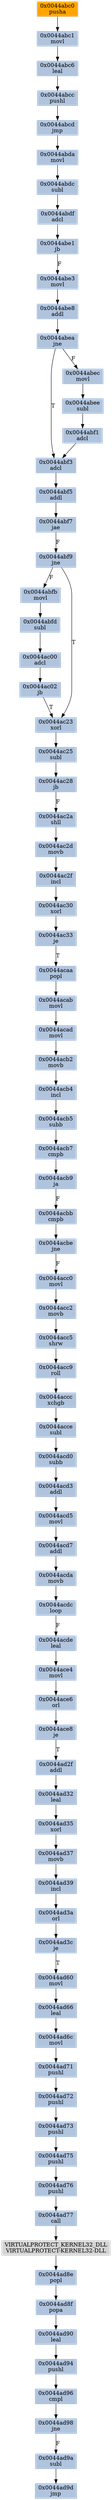 strict digraph G {
	graph [bgcolor=transparent,
		name=G
	];
	node [color=lightsteelblue,
		fillcolor=lightsteelblue,
		shape=rectangle,
		style=filled
	];
	"0x0044ad96"	[label="0x0044ad96
cmpl"];
	"0x0044ad98"	[label="0x0044ad98
jne"];
	"0x0044ad96" -> "0x0044ad98"	[color="#000000"];
	"0x0044abc1"	[label="0x0044abc1
movl"];
	"0x0044abc6"	[label="0x0044abc6
leal"];
	"0x0044abc1" -> "0x0044abc6"	[color="#000000"];
	"0x0044ac2d"	[label="0x0044ac2d
movb"];
	"0x0044ac2f"	[label="0x0044ac2f
incl"];
	"0x0044ac2d" -> "0x0044ac2f"	[color="#000000"];
	"0x0044ad39"	[label="0x0044ad39
incl"];
	"0x0044ad3a"	[label="0x0044ad3a
orl"];
	"0x0044ad39" -> "0x0044ad3a"	[color="#000000"];
	"0x0044ad71"	[label="0x0044ad71
pushl"];
	"0x0044ad72"	[label="0x0044ad72
pushl"];
	"0x0044ad71" -> "0x0044ad72"	[color="#000000"];
	"0x0044ac33"	[label="0x0044ac33
je"];
	"0x0044acaa"	[label="0x0044acaa
popl"];
	"0x0044ac33" -> "0x0044acaa"	[color="#000000",
		label=T];
	"0x0044ad9a"	[label="0x0044ad9a
subl"];
	"0x0044ad9d"	[label="0x0044ad9d
jmp"];
	"0x0044ad9a" -> "0x0044ad9d"	[color="#000000"];
	"0x0044acab"	[label="0x0044acab
movl"];
	"0x0044acad"	[label="0x0044acad
movl"];
	"0x0044acab" -> "0x0044acad"	[color="#000000"];
	"0x0044abea"	[label="0x0044abea
jne"];
	"0x0044abf3"	[label="0x0044abf3
adcl"];
	"0x0044abea" -> "0x0044abf3"	[color="#000000",
		label=T];
	"0x0044abec"	[label="0x0044abec
movl"];
	"0x0044abea" -> "0x0044abec"	[color="#000000",
		label=F];
	"0x0044acd7"	[label="0x0044acd7
addl"];
	"0x0044acda"	[label="0x0044acda
movb"];
	"0x0044acd7" -> "0x0044acda"	[color="#000000"];
	"0x0044abf5"	[label="0x0044abf5
addl"];
	"0x0044abf7"	[label="0x0044abf7
jae"];
	"0x0044abf5" -> "0x0044abf7"	[color="#000000"];
	"0x0044ad2f"	[label="0x0044ad2f
addl"];
	"0x0044ad32"	[label="0x0044ad32
leal"];
	"0x0044ad2f" -> "0x0044ad32"	[color="#000000"];
	"0x0044abcc"	[label="0x0044abcc
pushl"];
	"0x0044abcd"	[label="0x0044abcd
jmp"];
	"0x0044abcc" -> "0x0044abcd"	[color="#000000"];
	"0x0044ac2a"	[label="0x0044ac2a
shll"];
	"0x0044ac2a" -> "0x0044ac2d"	[color="#000000"];
	"0x0044abf9"	[label="0x0044abf9
jne"];
	"0x0044abfb"	[label="0x0044abfb
movl"];
	"0x0044abf9" -> "0x0044abfb"	[color="#000000",
		label=F];
	"0x0044ac23"	[label="0x0044ac23
xorl"];
	"0x0044abf9" -> "0x0044ac23"	[color="#000000",
		label=T];
	"0x0044acb7"	[label="0x0044acb7
cmpb"];
	"0x0044acb9"	[label="0x0044acb9
ja"];
	"0x0044acb7" -> "0x0044acb9"	[color="#000000"];
	"0x0044ac02"	[label="0x0044ac02
jb"];
	"0x0044ac02" -> "0x0044ac23"	[color="#000000",
		label=T];
	"0x0044ad8f"	[label="0x0044ad8f
popa"];
	"0x0044ad90"	[label="0x0044ad90
leal"];
	"0x0044ad8f" -> "0x0044ad90"	[color="#000000"];
	"0x0044ad6c"	[label="0x0044ad6c
movl"];
	"0x0044ad6c" -> "0x0044ad71"	[color="#000000"];
	"0x0044ad98" -> "0x0044ad9a"	[color="#000000",
		label=F];
	"0x0044abfd"	[label="0x0044abfd
subl"];
	"0x0044abfb" -> "0x0044abfd"	[color="#000000"];
	"0x0044abe8"	[label="0x0044abe8
addl"];
	"0x0044abe8" -> "0x0044abea"	[color="#000000"];
	"0x0044acdc"	[label="0x0044acdc
loop"];
	"0x0044acde"	[label="0x0044acde
leal"];
	"0x0044acdc" -> "0x0044acde"	[color="#000000",
		label=F];
	"0x0044acc0"	[label="0x0044acc0
movl"];
	"0x0044acc2"	[label="0x0044acc2
movb"];
	"0x0044acc0" -> "0x0044acc2"	[color="#000000"];
	"0x0044accc"	[label="0x0044accc
xchgb"];
	"0x0044acce"	[label="0x0044acce
subl"];
	"0x0044accc" -> "0x0044acce"	[color="#000000"];
	"0x0044abda"	[label="0x0044abda
movl"];
	"0x0044abcd" -> "0x0044abda"	[color="#000000"];
	"0x0044ad3c"	[label="0x0044ad3c
je"];
	"0x0044ad3a" -> "0x0044ad3c"	[color="#000000"];
	"0x0044ace4"	[label="0x0044ace4
movl"];
	"0x0044ace6"	[label="0x0044ace6
orl"];
	"0x0044ace4" -> "0x0044ace6"	[color="#000000"];
	"0x0044acda" -> "0x0044acdc"	[color="#000000"];
	"0x0044ac25"	[label="0x0044ac25
subl"];
	"0x0044ac28"	[label="0x0044ac28
jb"];
	"0x0044ac25" -> "0x0044ac28"	[color="#000000"];
	"0x0044abf1"	[label="0x0044abf1
adcl"];
	"0x0044abf1" -> "0x0044abf3"	[color="#000000"];
	"0x0044abf3" -> "0x0044abf5"	[color="#000000"];
	"0x0044ace8"	[label="0x0044ace8
je"];
	"0x0044ace6" -> "0x0044ace8"	[color="#000000"];
	"0x0044ad94"	[label="0x0044ad94
pushl"];
	"0x0044ad94" -> "0x0044ad96"	[color="#000000"];
	"0x0044acb5"	[label="0x0044acb5
subb"];
	"0x0044acb5" -> "0x0044acb7"	[color="#000000"];
	"0x0044acc5"	[label="0x0044acc5
shrw"];
	"0x0044acc2" -> "0x0044acc5"	[color="#000000"];
	"0x0044ad73"	[label="0x0044ad73
pushl"];
	"0x0044ad72" -> "0x0044ad73"	[color="#000000"];
	"0x0044acd5"	[label="0x0044acd5
movl"];
	"0x0044acd5" -> "0x0044acd7"	[color="#000000"];
	"0x0044abdc"	[label="0x0044abdc
subl"];
	"0x0044abdf"	[label="0x0044abdf
adcl"];
	"0x0044abdc" -> "0x0044abdf"	[color="#000000"];
	"0x0044ac28" -> "0x0044ac2a"	[color="#000000",
		label=F];
	"0x0044acb4"	[label="0x0044acb4
incl"];
	"0x0044acb4" -> "0x0044acb5"	[color="#000000"];
	"0x0044abc0"	[color=lightgrey,
		fillcolor=orange,
		label="0x0044abc0
pusha"];
	"0x0044abc0" -> "0x0044abc1"	[color="#000000"];
	"0x0044ad35"	[label="0x0044ad35
xorl"];
	"0x0044ad32" -> "0x0044ad35"	[color="#000000"];
	"0x0044ad75"	[label="0x0044ad75
pushl"];
	"0x0044ad76"	[label="0x0044ad76
pushl"];
	"0x0044ad75" -> "0x0044ad76"	[color="#000000"];
	"0x0044acb2"	[label="0x0044acb2
movb"];
	"0x0044acad" -> "0x0044acb2"	[color="#000000"];
	"0x0044abf7" -> "0x0044abf9"	[color="#000000",
		label=F];
	"0x0044abda" -> "0x0044abdc"	[color="#000000"];
	"0x0044acd3"	[label="0x0044acd3
addl"];
	"0x0044acd3" -> "0x0044acd5"	[color="#000000"];
	"0x0044ad66"	[label="0x0044ad66
leal"];
	"0x0044ad66" -> "0x0044ad6c"	[color="#000000"];
	"0x0044acbb"	[label="0x0044acbb
cmpb"];
	"0x0044acb9" -> "0x0044acbb"	[color="#000000",
		label=F];
	"0x0044ace8" -> "0x0044ad2f"	[color="#000000",
		label=T];
	"0x0044acc9"	[label="0x0044acc9
roll"];
	"0x0044acc9" -> "0x0044accc"	[color="#000000"];
	"0x0044ad60"	[label="0x0044ad60
movl"];
	"0x0044ad60" -> "0x0044ad66"	[color="#000000"];
	"0x0044ad77"	[label="0x0044ad77
call"];
	"0x0044ad76" -> "0x0044ad77"	[color="#000000"];
	"0x0044acd0"	[label="0x0044acd0
subb"];
	"0x0044acd0" -> "0x0044acd3"	[color="#000000"];
	"0x0044ac23" -> "0x0044ac25"	[color="#000000"];
	"0x0044abe1"	[label="0x0044abe1
jb"];
	"0x0044abe3"	[label="0x0044abe3
movl"];
	"0x0044abe1" -> "0x0044abe3"	[color="#000000",
		label=F];
	"0x0044acb2" -> "0x0044acb4"	[color="#000000"];
	"0x0044abee"	[label="0x0044abee
subl"];
	"0x0044abec" -> "0x0044abee"	[color="#000000"];
	"0x0044ad8e"	[label="0x0044ad8e
popl"];
	"0x0044ad8e" -> "0x0044ad8f"	[color="#000000"];
	"0x0044ad73" -> "0x0044ad75"	[color="#000000"];
	"0x0044acce" -> "0x0044acd0"	[color="#000000"];
	"0x0044acaa" -> "0x0044acab"	[color="#000000"];
	"0x0044ac00"	[label="0x0044ac00
adcl"];
	"0x0044abfd" -> "0x0044ac00"	[color="#000000"];
	"0x0044ad3c" -> "0x0044ad60"	[color="#000000",
		label=T];
	"0x0044ac30"	[label="0x0044ac30
xorl"];
	"0x0044ac2f" -> "0x0044ac30"	[color="#000000"];
	"0x0044acde" -> "0x0044ace4"	[color="#000000"];
	"0x0044abdf" -> "0x0044abe1"	[color="#000000"];
	"0x0044ad90" -> "0x0044ad94"	[color="#000000"];
	"0x0044ad37"	[label="0x0044ad37
movb"];
	"0x0044ad35" -> "0x0044ad37"	[color="#000000"];
	"0x0044ac30" -> "0x0044ac33"	[color="#000000"];
	"0x0044abc6" -> "0x0044abcc"	[color="#000000"];
	"0x0044ac00" -> "0x0044ac02"	[color="#000000"];
	"0x0044acc5" -> "0x0044acc9"	[color="#000000"];
	VIRTUALPROTECT_KERNEL32_DLL	[color=lightgrey,
		fillcolor=lightgrey,
		label="VIRTUALPROTECT_KERNEL32_DLL
VIRTUALPROTECT-KERNEL32-DLL"];
	"0x0044ad77" -> VIRTUALPROTECT_KERNEL32_DLL	[color="#000000"];
	VIRTUALPROTECT_KERNEL32_DLL -> "0x0044ad8e"	[color="#000000"];
	"0x0044acbe"	[label="0x0044acbe
jne"];
	"0x0044acbe" -> "0x0044acc0"	[color="#000000",
		label=F];
	"0x0044abe3" -> "0x0044abe8"	[color="#000000"];
	"0x0044abee" -> "0x0044abf1"	[color="#000000"];
	"0x0044ad37" -> "0x0044ad39"	[color="#000000"];
	"0x0044acbb" -> "0x0044acbe"	[color="#000000"];
}
